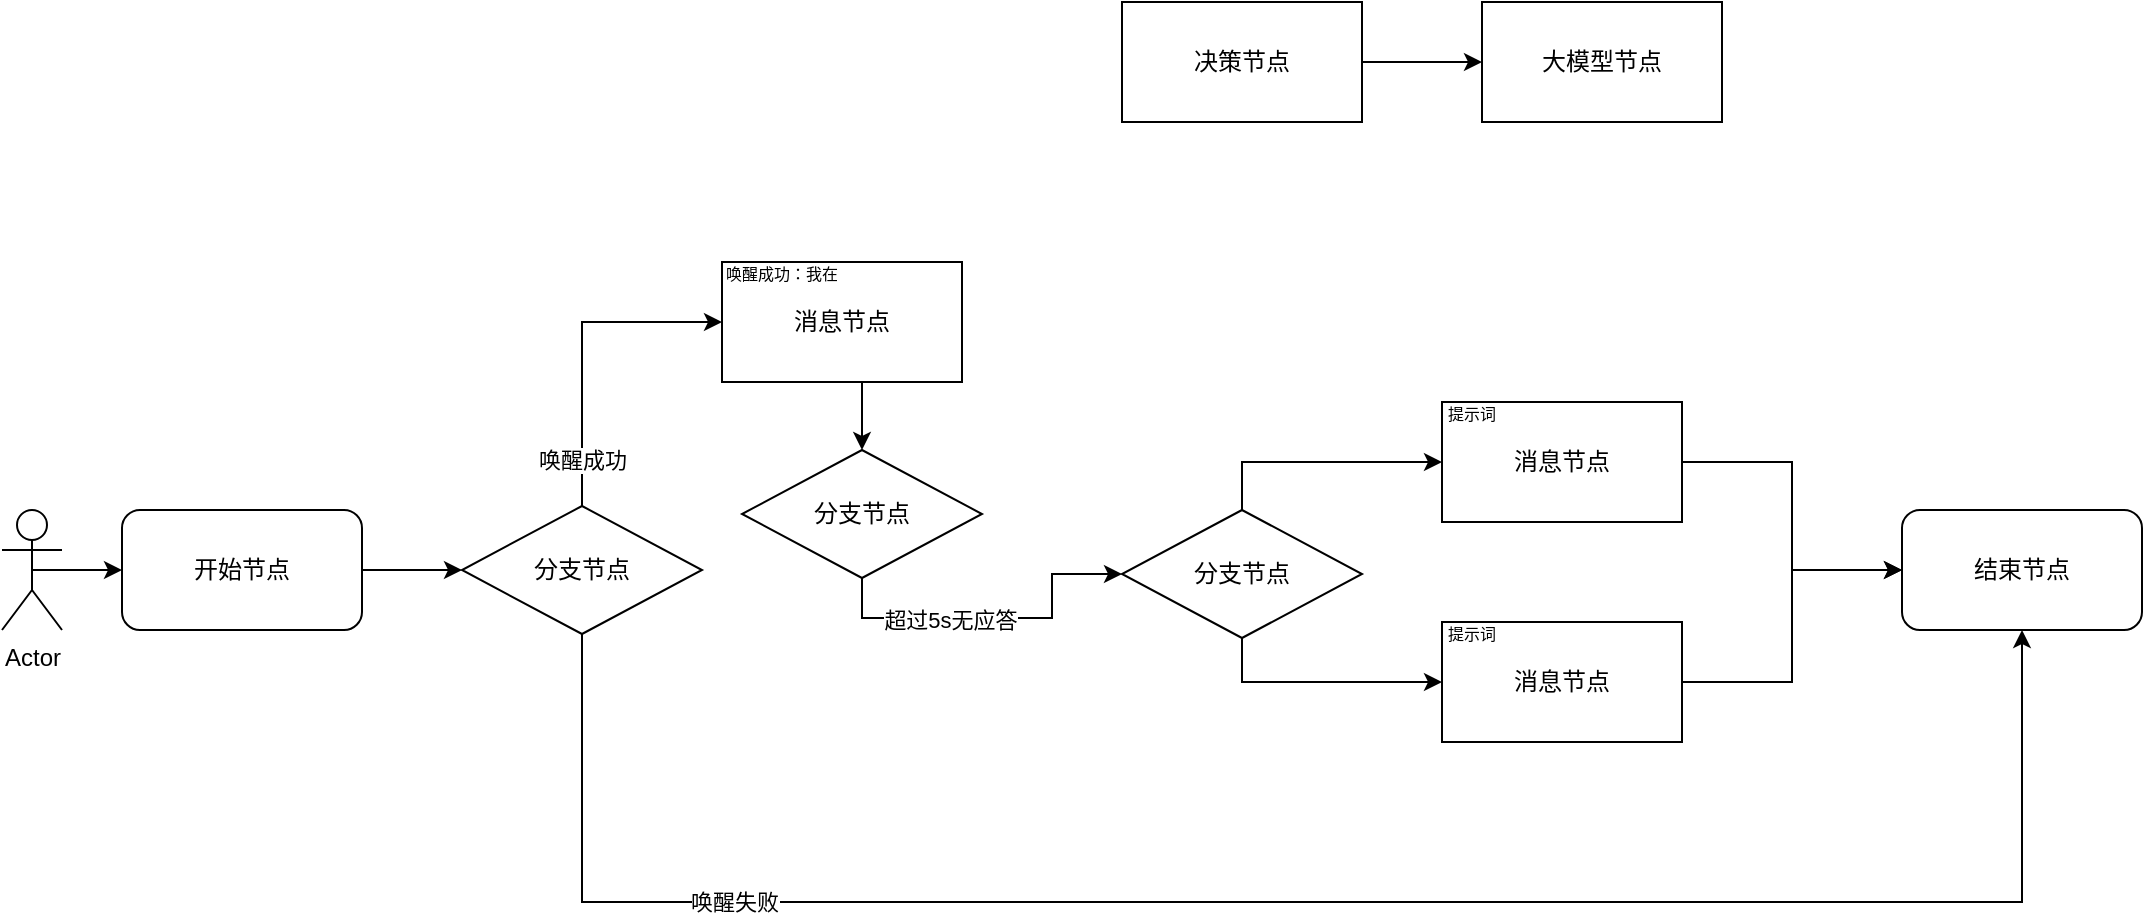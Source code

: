 <mxfile version="26.0.5">
  <diagram name="第 1 页" id="9iYRkURiAY7l_SSQHfoh">
    <mxGraphModel dx="1595" dy="845" grid="1" gridSize="10" guides="1" tooltips="1" connect="1" arrows="1" fold="1" page="1" pageScale="1" pageWidth="1169" pageHeight="827" math="0" shadow="0">
      <root>
        <mxCell id="0" />
        <mxCell id="1" parent="0" />
        <mxCell id="IweSr6M70vvvEFOEz7tQ-3" style="edgeStyle=orthogonalEdgeStyle;rounded=0;orthogonalLoop=1;jettySize=auto;html=1;exitX=0.5;exitY=0.5;exitDx=0;exitDy=0;exitPerimeter=0;entryX=0;entryY=0.5;entryDx=0;entryDy=0;" edge="1" parent="1" source="IweSr6M70vvvEFOEz7tQ-1" target="IweSr6M70vvvEFOEz7tQ-2">
          <mxGeometry relative="1" as="geometry" />
        </mxCell>
        <mxCell id="IweSr6M70vvvEFOEz7tQ-1" value="Actor" style="shape=umlActor;verticalLabelPosition=bottom;verticalAlign=top;html=1;outlineConnect=0;" vertex="1" parent="1">
          <mxGeometry x="40" y="384" width="30" height="60" as="geometry" />
        </mxCell>
        <mxCell id="IweSr6M70vvvEFOEz7tQ-5" style="edgeStyle=orthogonalEdgeStyle;rounded=0;orthogonalLoop=1;jettySize=auto;html=1;exitX=1;exitY=0.5;exitDx=0;exitDy=0;" edge="1" parent="1" source="IweSr6M70vvvEFOEz7tQ-2" target="IweSr6M70vvvEFOEz7tQ-4">
          <mxGeometry relative="1" as="geometry" />
        </mxCell>
        <mxCell id="IweSr6M70vvvEFOEz7tQ-2" value="开始节点" style="rounded=1;whiteSpace=wrap;html=1;" vertex="1" parent="1">
          <mxGeometry x="100" y="384" width="120" height="60" as="geometry" />
        </mxCell>
        <mxCell id="IweSr6M70vvvEFOEz7tQ-6" style="edgeStyle=orthogonalEdgeStyle;rounded=0;orthogonalLoop=1;jettySize=auto;html=1;exitX=0.5;exitY=0;exitDx=0;exitDy=0;entryX=0;entryY=0.5;entryDx=0;entryDy=0;" edge="1" parent="1" source="IweSr6M70vvvEFOEz7tQ-4" target="IweSr6M70vvvEFOEz7tQ-11">
          <mxGeometry relative="1" as="geometry">
            <mxPoint x="390" y="290" as="targetPoint" />
          </mxGeometry>
        </mxCell>
        <mxCell id="IweSr6M70vvvEFOEz7tQ-8" value="唤醒成功" style="edgeLabel;html=1;align=center;verticalAlign=middle;resizable=0;points=[];" vertex="1" connectable="0" parent="IweSr6M70vvvEFOEz7tQ-6">
          <mxGeometry x="-0.909" relative="1" as="geometry">
            <mxPoint y="-16" as="offset" />
          </mxGeometry>
        </mxCell>
        <mxCell id="IweSr6M70vvvEFOEz7tQ-7" style="edgeStyle=orthogonalEdgeStyle;rounded=0;orthogonalLoop=1;jettySize=auto;html=1;exitX=0.5;exitY=1;exitDx=0;exitDy=0;entryX=0.5;entryY=1;entryDx=0;entryDy=0;" edge="1" parent="1" source="IweSr6M70vvvEFOEz7tQ-4" target="IweSr6M70vvvEFOEz7tQ-10">
          <mxGeometry relative="1" as="geometry">
            <mxPoint x="350" y="520" as="targetPoint" />
            <Array as="points">
              <mxPoint x="330" y="580" />
              <mxPoint x="1050" y="580" />
            </Array>
          </mxGeometry>
        </mxCell>
        <mxCell id="IweSr6M70vvvEFOEz7tQ-9" value="唤醒失败" style="edgeLabel;html=1;align=center;verticalAlign=middle;resizable=0;points=[];" vertex="1" connectable="0" parent="IweSr6M70vvvEFOEz7tQ-7">
          <mxGeometry x="-0.577" relative="1" as="geometry">
            <mxPoint as="offset" />
          </mxGeometry>
        </mxCell>
        <mxCell id="IweSr6M70vvvEFOEz7tQ-4" value="分支节点" style="rhombus;whiteSpace=wrap;html=1;" vertex="1" parent="1">
          <mxGeometry x="270" y="382" width="120" height="64" as="geometry" />
        </mxCell>
        <mxCell id="IweSr6M70vvvEFOEz7tQ-10" value="结束节点" style="rounded=1;whiteSpace=wrap;html=1;" vertex="1" parent="1">
          <mxGeometry x="990" y="384" width="120" height="60" as="geometry" />
        </mxCell>
        <mxCell id="IweSr6M70vvvEFOEz7tQ-18" style="edgeStyle=orthogonalEdgeStyle;rounded=0;orthogonalLoop=1;jettySize=auto;html=1;exitX=0.5;exitY=1;exitDx=0;exitDy=0;entryX=0.5;entryY=0;entryDx=0;entryDy=0;" edge="1" parent="1" source="IweSr6M70vvvEFOEz7tQ-11" target="IweSr6M70vvvEFOEz7tQ-17">
          <mxGeometry relative="1" as="geometry" />
        </mxCell>
        <mxCell id="IweSr6M70vvvEFOEz7tQ-11" value="消息节点" style="rounded=0;whiteSpace=wrap;html=1;" vertex="1" parent="1">
          <mxGeometry x="400" y="260" width="120" height="60" as="geometry" />
        </mxCell>
        <mxCell id="IweSr6M70vvvEFOEz7tQ-12" value="&lt;font style=&quot;font-size: 8px;&quot;&gt;唤醒成功：我在&lt;/font&gt;" style="text;html=1;align=center;verticalAlign=middle;whiteSpace=wrap;rounded=0;" vertex="1" parent="1">
          <mxGeometry x="400" y="260" width="60" height="10" as="geometry" />
        </mxCell>
        <mxCell id="IweSr6M70vvvEFOEz7tQ-16" style="edgeStyle=orthogonalEdgeStyle;rounded=0;orthogonalLoop=1;jettySize=auto;html=1;exitX=1;exitY=0.5;exitDx=0;exitDy=0;" edge="1" parent="1" source="IweSr6M70vvvEFOEz7tQ-13" target="IweSr6M70vvvEFOEz7tQ-14">
          <mxGeometry relative="1" as="geometry" />
        </mxCell>
        <mxCell id="IweSr6M70vvvEFOEz7tQ-13" value="决策节点" style="rounded=0;whiteSpace=wrap;html=1;" vertex="1" parent="1">
          <mxGeometry x="600" y="130" width="120" height="60" as="geometry" />
        </mxCell>
        <mxCell id="IweSr6M70vvvEFOEz7tQ-14" value="大模型节点" style="rounded=0;whiteSpace=wrap;html=1;" vertex="1" parent="1">
          <mxGeometry x="780" y="130" width="120" height="60" as="geometry" />
        </mxCell>
        <mxCell id="IweSr6M70vvvEFOEz7tQ-20" style="edgeStyle=orthogonalEdgeStyle;rounded=0;orthogonalLoop=1;jettySize=auto;html=1;exitX=0.5;exitY=1;exitDx=0;exitDy=0;entryX=0;entryY=0.5;entryDx=0;entryDy=0;" edge="1" parent="1" source="IweSr6M70vvvEFOEz7tQ-17" target="IweSr6M70vvvEFOEz7tQ-22">
          <mxGeometry relative="1" as="geometry">
            <mxPoint x="470" y="500" as="targetPoint" />
          </mxGeometry>
        </mxCell>
        <mxCell id="IweSr6M70vvvEFOEz7tQ-21" value="超过5s无应答" style="edgeLabel;html=1;align=center;verticalAlign=middle;resizable=0;points=[];" vertex="1" connectable="0" parent="IweSr6M70vvvEFOEz7tQ-20">
          <mxGeometry x="-0.451" y="-1" relative="1" as="geometry">
            <mxPoint x="17" as="offset" />
          </mxGeometry>
        </mxCell>
        <mxCell id="IweSr6M70vvvEFOEz7tQ-17" value="分支节点" style="rhombus;whiteSpace=wrap;html=1;" vertex="1" parent="1">
          <mxGeometry x="410" y="354" width="120" height="64" as="geometry" />
        </mxCell>
        <mxCell id="IweSr6M70vvvEFOEz7tQ-28" style="edgeStyle=orthogonalEdgeStyle;rounded=0;orthogonalLoop=1;jettySize=auto;html=1;exitX=0.5;exitY=0;exitDx=0;exitDy=0;" edge="1" parent="1" source="IweSr6M70vvvEFOEz7tQ-22" target="IweSr6M70vvvEFOEz7tQ-25">
          <mxGeometry relative="1" as="geometry" />
        </mxCell>
        <mxCell id="IweSr6M70vvvEFOEz7tQ-29" style="edgeStyle=orthogonalEdgeStyle;rounded=0;orthogonalLoop=1;jettySize=auto;html=1;exitX=0.5;exitY=1;exitDx=0;exitDy=0;entryX=0;entryY=0.5;entryDx=0;entryDy=0;" edge="1" parent="1" source="IweSr6M70vvvEFOEz7tQ-22" target="IweSr6M70vvvEFOEz7tQ-23">
          <mxGeometry relative="1" as="geometry" />
        </mxCell>
        <mxCell id="IweSr6M70vvvEFOEz7tQ-22" value="分支节点" style="rhombus;whiteSpace=wrap;html=1;" vertex="1" parent="1">
          <mxGeometry x="600" y="384" width="120" height="64" as="geometry" />
        </mxCell>
        <mxCell id="IweSr6M70vvvEFOEz7tQ-31" style="edgeStyle=orthogonalEdgeStyle;rounded=0;orthogonalLoop=1;jettySize=auto;html=1;exitX=1;exitY=0.5;exitDx=0;exitDy=0;entryX=0;entryY=0.5;entryDx=0;entryDy=0;" edge="1" parent="1" source="IweSr6M70vvvEFOEz7tQ-23" target="IweSr6M70vvvEFOEz7tQ-10">
          <mxGeometry relative="1" as="geometry">
            <mxPoint x="1000" y="520" as="targetPoint" />
          </mxGeometry>
        </mxCell>
        <mxCell id="IweSr6M70vvvEFOEz7tQ-23" value="消息节点" style="rounded=0;whiteSpace=wrap;html=1;" vertex="1" parent="1">
          <mxGeometry x="760" y="440" width="120" height="60" as="geometry" />
        </mxCell>
        <mxCell id="IweSr6M70vvvEFOEz7tQ-30" style="edgeStyle=orthogonalEdgeStyle;rounded=0;orthogonalLoop=1;jettySize=auto;html=1;exitX=1;exitY=0.5;exitDx=0;exitDy=0;entryX=0;entryY=0.5;entryDx=0;entryDy=0;" edge="1" parent="1" source="IweSr6M70vvvEFOEz7tQ-25" target="IweSr6M70vvvEFOEz7tQ-10">
          <mxGeometry relative="1" as="geometry" />
        </mxCell>
        <mxCell id="IweSr6M70vvvEFOEz7tQ-25" value="消息节点" style="rounded=0;whiteSpace=wrap;html=1;" vertex="1" parent="1">
          <mxGeometry x="760" y="330" width="120" height="60" as="geometry" />
        </mxCell>
        <mxCell id="IweSr6M70vvvEFOEz7tQ-26" value="&lt;span style=&quot;font-size: 8px;&quot;&gt;提示词&lt;/span&gt;" style="text;html=1;align=center;verticalAlign=middle;whiteSpace=wrap;rounded=0;" vertex="1" parent="1">
          <mxGeometry x="760" y="330" width="30" height="10" as="geometry" />
        </mxCell>
        <mxCell id="IweSr6M70vvvEFOEz7tQ-27" value="&lt;span style=&quot;font-size: 8px;&quot;&gt;提示词&lt;/span&gt;" style="text;html=1;align=center;verticalAlign=middle;whiteSpace=wrap;rounded=0;" vertex="1" parent="1">
          <mxGeometry x="760" y="440" width="30" height="10" as="geometry" />
        </mxCell>
      </root>
    </mxGraphModel>
  </diagram>
</mxfile>
